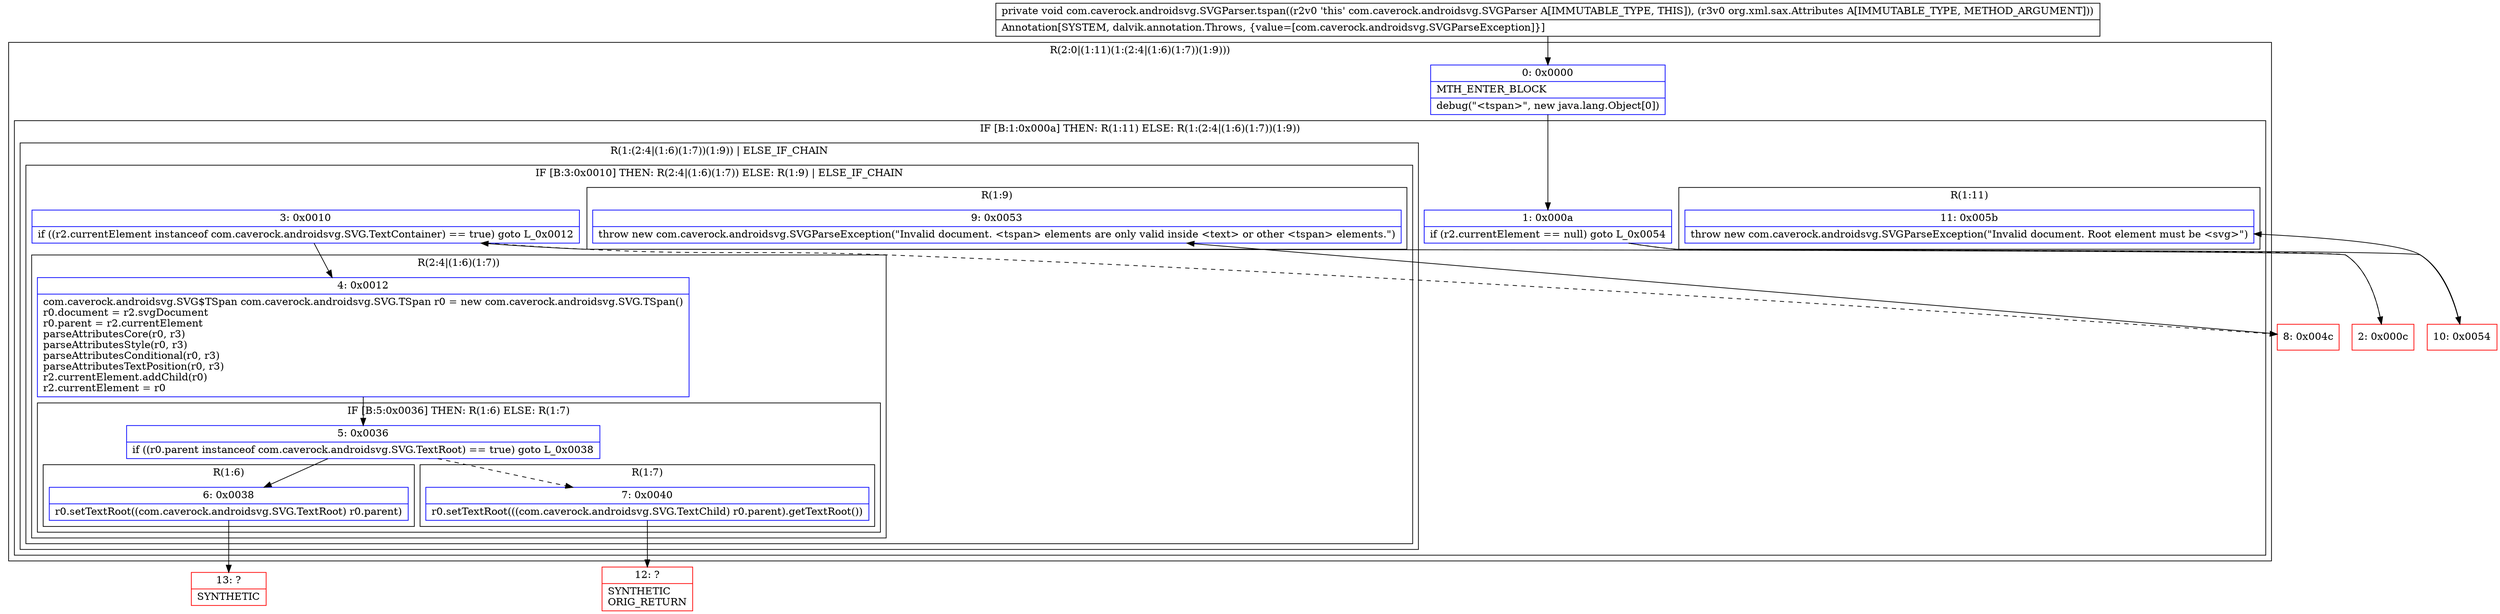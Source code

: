 digraph "CFG forcom.caverock.androidsvg.SVGParser.tspan(Lorg\/xml\/sax\/Attributes;)V" {
subgraph cluster_Region_1031537658 {
label = "R(2:0|(1:11)(1:(2:4|(1:6)(1:7))(1:9)))";
node [shape=record,color=blue];
Node_0 [shape=record,label="{0\:\ 0x0000|MTH_ENTER_BLOCK\l|debug(\"\<tspan\>\", new java.lang.Object[0])\l}"];
subgraph cluster_IfRegion_1615523940 {
label = "IF [B:1:0x000a] THEN: R(1:11) ELSE: R(1:(2:4|(1:6)(1:7))(1:9))";
node [shape=record,color=blue];
Node_1 [shape=record,label="{1\:\ 0x000a|if (r2.currentElement == null) goto L_0x0054\l}"];
subgraph cluster_Region_599600333 {
label = "R(1:11)";
node [shape=record,color=blue];
Node_11 [shape=record,label="{11\:\ 0x005b|throw new com.caverock.androidsvg.SVGParseException(\"Invalid document. Root element must be \<svg\>\")\l}"];
}
subgraph cluster_Region_138634492 {
label = "R(1:(2:4|(1:6)(1:7))(1:9)) | ELSE_IF_CHAIN\l";
node [shape=record,color=blue];
subgraph cluster_IfRegion_1434310109 {
label = "IF [B:3:0x0010] THEN: R(2:4|(1:6)(1:7)) ELSE: R(1:9) | ELSE_IF_CHAIN\l";
node [shape=record,color=blue];
Node_3 [shape=record,label="{3\:\ 0x0010|if ((r2.currentElement instanceof com.caverock.androidsvg.SVG.TextContainer) == true) goto L_0x0012\l}"];
subgraph cluster_Region_792479567 {
label = "R(2:4|(1:6)(1:7))";
node [shape=record,color=blue];
Node_4 [shape=record,label="{4\:\ 0x0012|com.caverock.androidsvg.SVG$TSpan com.caverock.androidsvg.SVG.TSpan r0 = new com.caverock.androidsvg.SVG.TSpan()\lr0.document = r2.svgDocument\lr0.parent = r2.currentElement\lparseAttributesCore(r0, r3)\lparseAttributesStyle(r0, r3)\lparseAttributesConditional(r0, r3)\lparseAttributesTextPosition(r0, r3)\lr2.currentElement.addChild(r0)\lr2.currentElement = r0\l}"];
subgraph cluster_IfRegion_454017395 {
label = "IF [B:5:0x0036] THEN: R(1:6) ELSE: R(1:7)";
node [shape=record,color=blue];
Node_5 [shape=record,label="{5\:\ 0x0036|if ((r0.parent instanceof com.caverock.androidsvg.SVG.TextRoot) == true) goto L_0x0038\l}"];
subgraph cluster_Region_1659584889 {
label = "R(1:6)";
node [shape=record,color=blue];
Node_6 [shape=record,label="{6\:\ 0x0038|r0.setTextRoot((com.caverock.androidsvg.SVG.TextRoot) r0.parent)\l}"];
}
subgraph cluster_Region_282140229 {
label = "R(1:7)";
node [shape=record,color=blue];
Node_7 [shape=record,label="{7\:\ 0x0040|r0.setTextRoot(((com.caverock.androidsvg.SVG.TextChild) r0.parent).getTextRoot())\l}"];
}
}
}
subgraph cluster_Region_1652803270 {
label = "R(1:9)";
node [shape=record,color=blue];
Node_9 [shape=record,label="{9\:\ 0x0053|throw new com.caverock.androidsvg.SVGParseException(\"Invalid document. \<tspan\> elements are only valid inside \<text\> or other \<tspan\> elements.\")\l}"];
}
}
}
}
}
Node_2 [shape=record,color=red,label="{2\:\ 0x000c}"];
Node_8 [shape=record,color=red,label="{8\:\ 0x004c}"];
Node_10 [shape=record,color=red,label="{10\:\ 0x0054}"];
Node_12 [shape=record,color=red,label="{12\:\ ?|SYNTHETIC\lORIG_RETURN\l}"];
Node_13 [shape=record,color=red,label="{13\:\ ?|SYNTHETIC\l}"];
MethodNode[shape=record,label="{private void com.caverock.androidsvg.SVGParser.tspan((r2v0 'this' com.caverock.androidsvg.SVGParser A[IMMUTABLE_TYPE, THIS]), (r3v0 org.xml.sax.Attributes A[IMMUTABLE_TYPE, METHOD_ARGUMENT]))  | Annotation[SYSTEM, dalvik.annotation.Throws, \{value=[com.caverock.androidsvg.SVGParseException]\}]\l}"];
MethodNode -> Node_0;
Node_0 -> Node_1;
Node_1 -> Node_2[style=dashed];
Node_1 -> Node_10;
Node_3 -> Node_4;
Node_3 -> Node_8[style=dashed];
Node_4 -> Node_5;
Node_5 -> Node_6;
Node_5 -> Node_7[style=dashed];
Node_6 -> Node_13;
Node_7 -> Node_12;
Node_2 -> Node_3;
Node_8 -> Node_9;
Node_10 -> Node_11;
}

